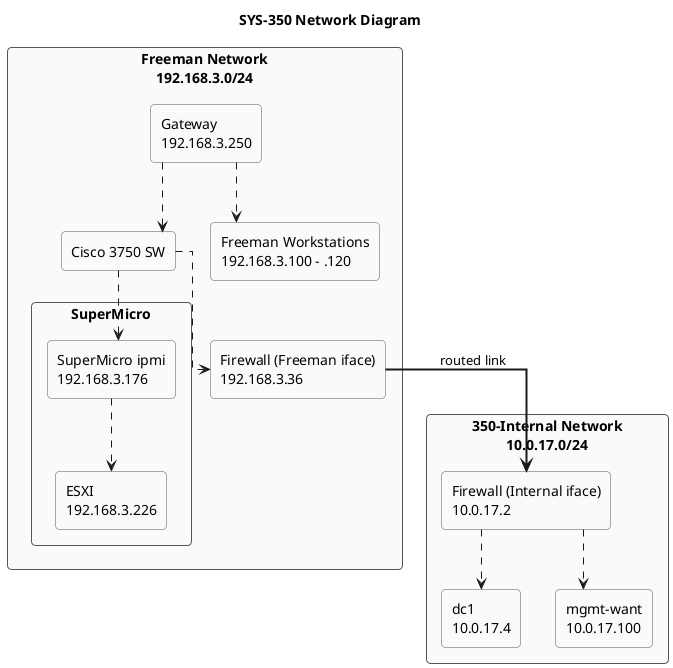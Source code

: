 @startuml FreemanNetwork
skinparam linetype ortho
skinparam rectangle {
  BackgroundColor #f9fafb
  BorderColor #555
  RoundCorner 8
}

title SYS-350 Network Diagram

rectangle "Freeman Network\n192.168.3.0/24" as FREEMAN {
  rectangle "Gateway\n192.168.3.250" as GW
  rectangle "Cisco 3750 SW" as SW
  rectangle "Firewall (Freeman iface)\n192.168.3.36" as LINK_FREEMAN
  rectangle "Freeman Workstations\n192.168.3.100 – .120" as WS
    rectangle "SuperMicro" as SERVER {
        rectangle "SuperMicro ipmi\n192.168.3.176" as IPMI
        rectangle "ESXI\n192.168.3.226" as ESXI
    }
}

rectangle "350-Internal Network\n10.0.17.0/24" as INTERNAL {
  rectangle "Firewall (Internal iface)\n10.0.17.2" as LINK_INTERNAL
  rectangle "dc1\n10.0.17.4" as DC1
  rectangle "mgmt-want\n10.0.17.100" as MGMT
}



' --- Connections ---
SW -[dashed]-> LINK_FREEMAN
GW -[dashed]-> SW
GW -[dashed]-> WS
LINK_FREEMAN -[bold]-> LINK_INTERNAL : routed link
LINK_INTERNAL -[dashed]-> DC1
LINK_INTERNAL -[dashed]-> MGMT
SW -[dashed]-> IPMI
IPMI -[dashed]-> ESXI


@enduml
